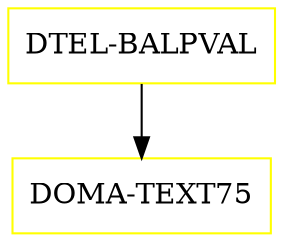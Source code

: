 digraph G {
  "DTEL-BALPVAL" [shape=box,color=yellow];
  "DOMA-TEXT75" [shape=box,color=yellow,URL="./DOMA_TEXT75.html"];
  "DTEL-BALPVAL" -> "DOMA-TEXT75";
}
